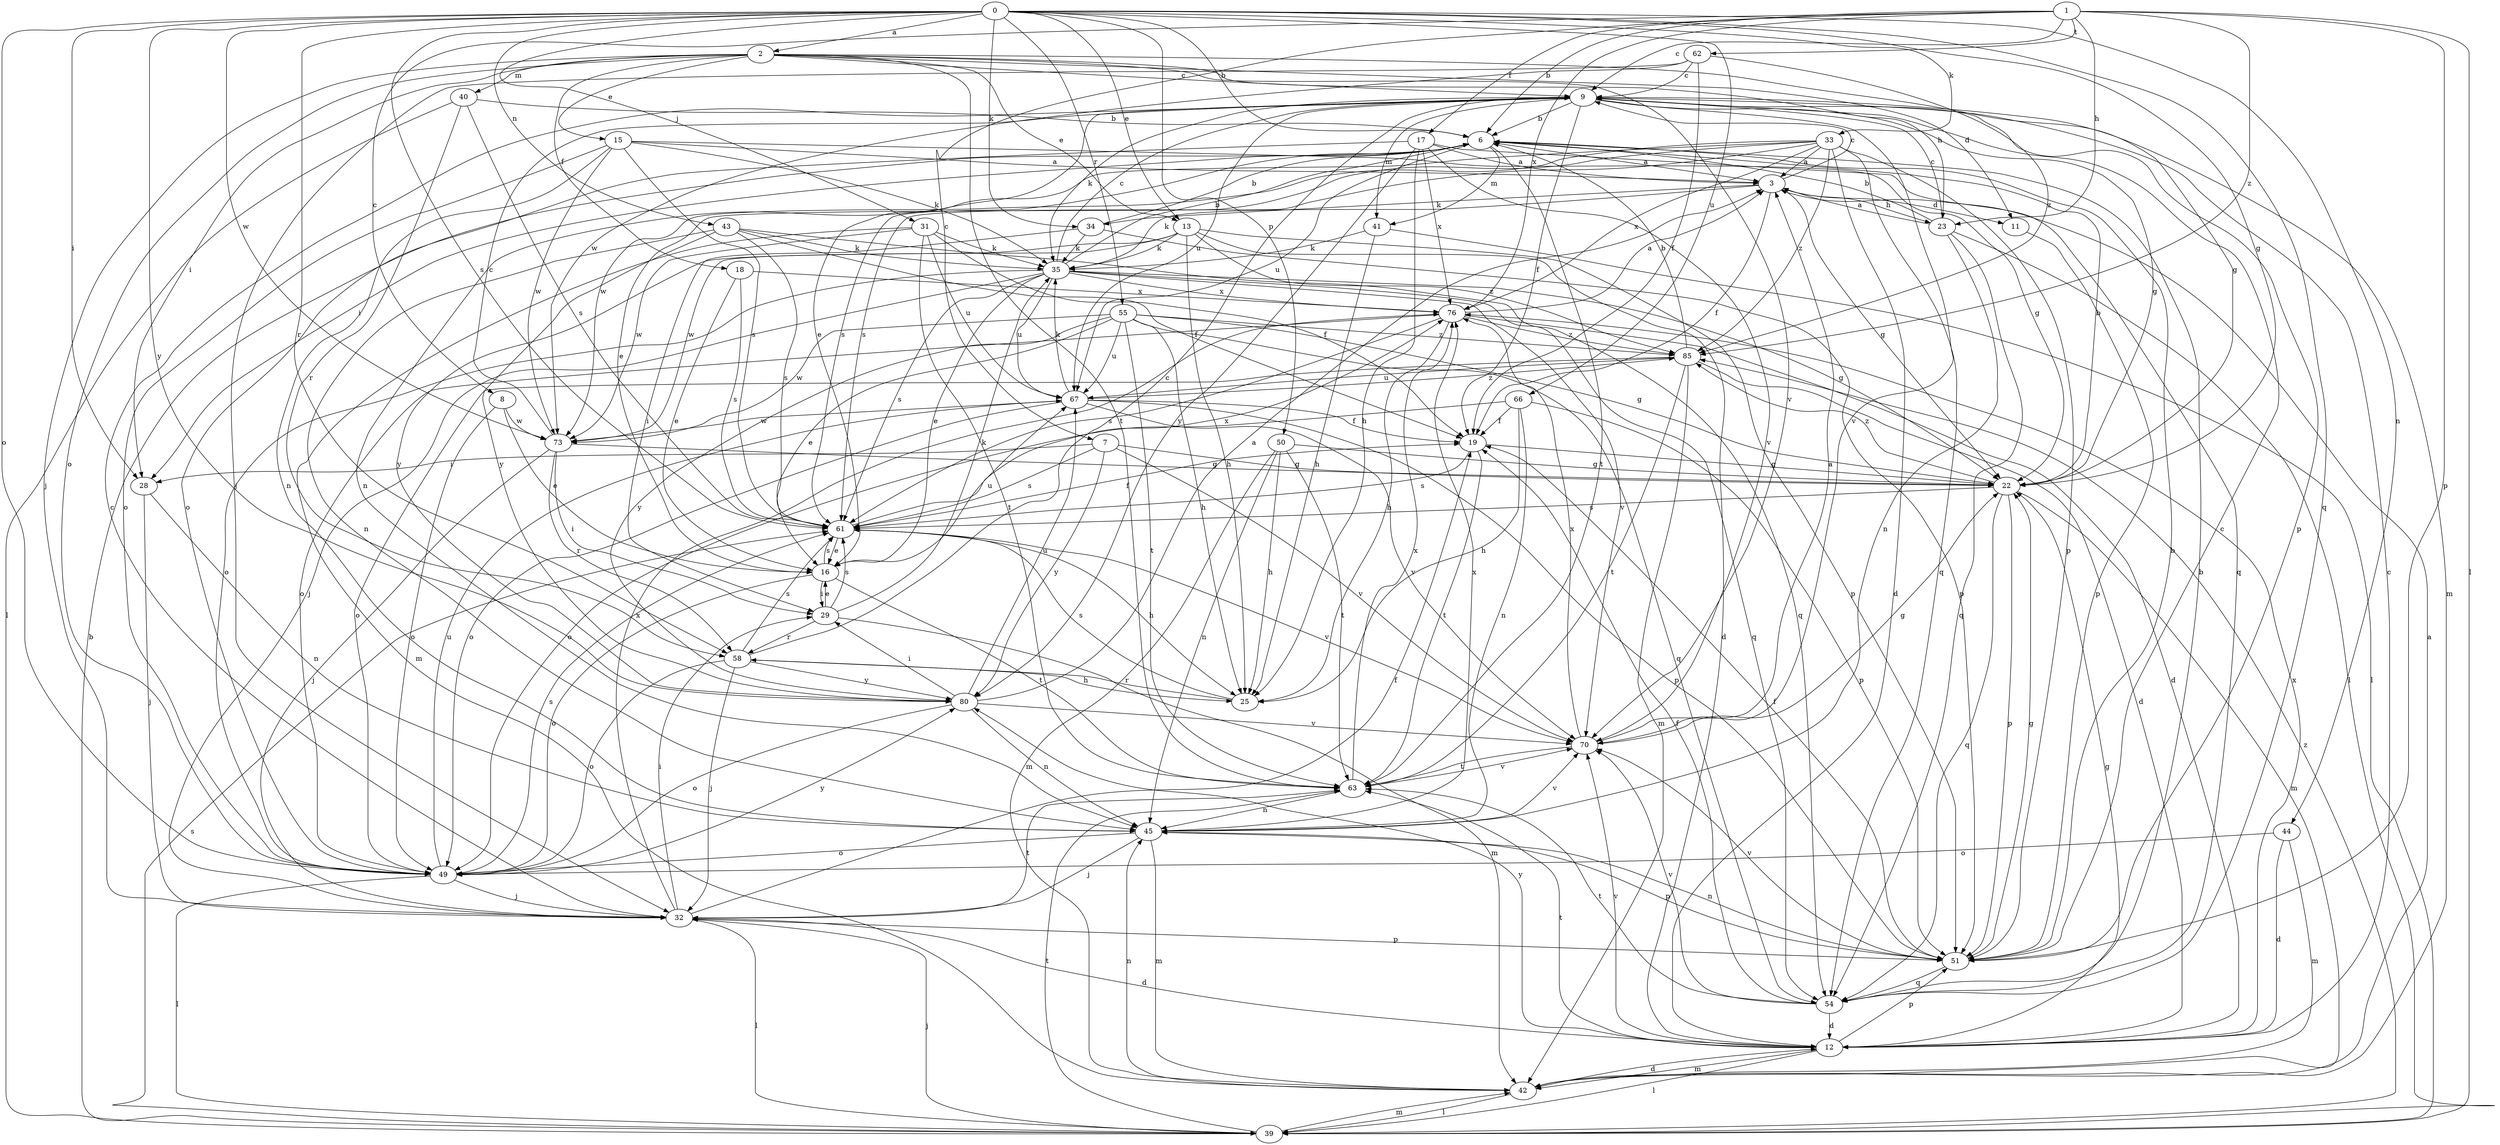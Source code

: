 strict digraph  {
0;
1;
2;
3;
6;
7;
8;
9;
11;
12;
13;
15;
16;
17;
18;
19;
22;
23;
25;
28;
29;
31;
32;
33;
34;
35;
39;
40;
41;
42;
43;
44;
45;
49;
50;
51;
54;
55;
58;
61;
62;
63;
66;
67;
70;
73;
76;
80;
85;
0 -> 2  [label=a];
0 -> 6  [label=b];
0 -> 13  [label=e];
0 -> 22  [label=g];
0 -> 28  [label=i];
0 -> 31  [label=j];
0 -> 33  [label=k];
0 -> 34  [label=k];
0 -> 43  [label=n];
0 -> 44  [label=n];
0 -> 49  [label=o];
0 -> 50  [label=p];
0 -> 54  [label=q];
0 -> 55  [label=r];
0 -> 58  [label=r];
0 -> 61  [label=s];
0 -> 66  [label=u];
0 -> 73  [label=w];
0 -> 80  [label=y];
1 -> 6  [label=b];
1 -> 7  [label=c];
1 -> 8  [label=c];
1 -> 9  [label=c];
1 -> 17  [label=f];
1 -> 23  [label=h];
1 -> 39  [label=l];
1 -> 51  [label=p];
1 -> 62  [label=t];
1 -> 76  [label=x];
1 -> 85  [label=z];
2 -> 9  [label=c];
2 -> 11  [label=d];
2 -> 13  [label=e];
2 -> 15  [label=e];
2 -> 18  [label=f];
2 -> 22  [label=g];
2 -> 23  [label=h];
2 -> 28  [label=i];
2 -> 32  [label=j];
2 -> 40  [label=m];
2 -> 49  [label=o];
2 -> 63  [label=t];
2 -> 70  [label=v];
3 -> 9  [label=c];
3 -> 11  [label=d];
3 -> 19  [label=f];
3 -> 22  [label=g];
3 -> 23  [label=h];
3 -> 34  [label=k];
3 -> 35  [label=k];
6 -> 3  [label=a];
6 -> 28  [label=i];
6 -> 41  [label=m];
6 -> 61  [label=s];
6 -> 63  [label=t];
6 -> 67  [label=u];
7 -> 22  [label=g];
7 -> 28  [label=i];
7 -> 61  [label=s];
7 -> 70  [label=v];
7 -> 80  [label=y];
8 -> 16  [label=e];
8 -> 49  [label=o];
8 -> 73  [label=w];
9 -> 6  [label=b];
9 -> 16  [label=e];
9 -> 19  [label=f];
9 -> 22  [label=g];
9 -> 35  [label=k];
9 -> 41  [label=m];
9 -> 42  [label=m];
9 -> 51  [label=p];
9 -> 67  [label=u];
9 -> 70  [label=v];
11 -> 51  [label=p];
12 -> 9  [label=c];
12 -> 22  [label=g];
12 -> 39  [label=l];
12 -> 42  [label=m];
12 -> 51  [label=p];
12 -> 63  [label=t];
12 -> 70  [label=v];
12 -> 76  [label=x];
12 -> 80  [label=y];
13 -> 12  [label=d];
13 -> 25  [label=h];
13 -> 35  [label=k];
13 -> 51  [label=p];
13 -> 73  [label=w];
13 -> 80  [label=y];
13 -> 85  [label=z];
15 -> 3  [label=a];
15 -> 22  [label=g];
15 -> 35  [label=k];
15 -> 45  [label=n];
15 -> 49  [label=o];
15 -> 61  [label=s];
15 -> 73  [label=w];
16 -> 29  [label=i];
16 -> 49  [label=o];
16 -> 61  [label=s];
16 -> 63  [label=t];
16 -> 67  [label=u];
17 -> 3  [label=a];
17 -> 25  [label=h];
17 -> 49  [label=o];
17 -> 54  [label=q];
17 -> 70  [label=v];
17 -> 76  [label=x];
17 -> 80  [label=y];
18 -> 16  [label=e];
18 -> 61  [label=s];
18 -> 76  [label=x];
19 -> 22  [label=g];
19 -> 61  [label=s];
19 -> 63  [label=t];
22 -> 6  [label=b];
22 -> 42  [label=m];
22 -> 51  [label=p];
22 -> 54  [label=q];
22 -> 61  [label=s];
22 -> 85  [label=z];
23 -> 3  [label=a];
23 -> 6  [label=b];
23 -> 9  [label=c];
23 -> 39  [label=l];
23 -> 45  [label=n];
23 -> 54  [label=q];
25 -> 58  [label=r];
25 -> 61  [label=s];
28 -> 32  [label=j];
28 -> 45  [label=n];
29 -> 16  [label=e];
29 -> 35  [label=k];
29 -> 42  [label=m];
29 -> 58  [label=r];
29 -> 61  [label=s];
31 -> 19  [label=f];
31 -> 35  [label=k];
31 -> 42  [label=m];
31 -> 63  [label=t];
31 -> 67  [label=u];
31 -> 73  [label=w];
32 -> 9  [label=c];
32 -> 12  [label=d];
32 -> 19  [label=f];
32 -> 29  [label=i];
32 -> 39  [label=l];
32 -> 51  [label=p];
32 -> 63  [label=t];
32 -> 76  [label=x];
33 -> 3  [label=a];
33 -> 12  [label=d];
33 -> 16  [label=e];
33 -> 45  [label=n];
33 -> 51  [label=p];
33 -> 54  [label=q];
33 -> 61  [label=s];
33 -> 73  [label=w];
33 -> 76  [label=x];
33 -> 85  [label=z];
34 -> 6  [label=b];
34 -> 29  [label=i];
34 -> 35  [label=k];
34 -> 51  [label=p];
35 -> 6  [label=b];
35 -> 9  [label=c];
35 -> 16  [label=e];
35 -> 22  [label=g];
35 -> 32  [label=j];
35 -> 49  [label=o];
35 -> 54  [label=q];
35 -> 61  [label=s];
35 -> 67  [label=u];
35 -> 70  [label=v];
35 -> 76  [label=x];
39 -> 6  [label=b];
39 -> 32  [label=j];
39 -> 42  [label=m];
39 -> 61  [label=s];
39 -> 63  [label=t];
39 -> 85  [label=z];
40 -> 6  [label=b];
40 -> 39  [label=l];
40 -> 58  [label=r];
40 -> 61  [label=s];
41 -> 25  [label=h];
41 -> 35  [label=k];
41 -> 39  [label=l];
42 -> 3  [label=a];
42 -> 12  [label=d];
42 -> 39  [label=l];
42 -> 45  [label=n];
43 -> 19  [label=f];
43 -> 35  [label=k];
43 -> 45  [label=n];
43 -> 54  [label=q];
43 -> 61  [label=s];
43 -> 80  [label=y];
44 -> 12  [label=d];
44 -> 42  [label=m];
44 -> 49  [label=o];
45 -> 32  [label=j];
45 -> 42  [label=m];
45 -> 49  [label=o];
45 -> 51  [label=p];
45 -> 70  [label=v];
45 -> 76  [label=x];
49 -> 32  [label=j];
49 -> 39  [label=l];
49 -> 61  [label=s];
49 -> 67  [label=u];
49 -> 80  [label=y];
50 -> 22  [label=g];
50 -> 25  [label=h];
50 -> 42  [label=m];
50 -> 45  [label=n];
50 -> 63  [label=t];
51 -> 6  [label=b];
51 -> 9  [label=c];
51 -> 19  [label=f];
51 -> 22  [label=g];
51 -> 45  [label=n];
51 -> 54  [label=q];
51 -> 70  [label=v];
54 -> 6  [label=b];
54 -> 12  [label=d];
54 -> 19  [label=f];
54 -> 63  [label=t];
54 -> 70  [label=v];
55 -> 16  [label=e];
55 -> 22  [label=g];
55 -> 25  [label=h];
55 -> 54  [label=q];
55 -> 63  [label=t];
55 -> 67  [label=u];
55 -> 73  [label=w];
55 -> 80  [label=y];
55 -> 85  [label=z];
58 -> 9  [label=c];
58 -> 25  [label=h];
58 -> 32  [label=j];
58 -> 49  [label=o];
58 -> 61  [label=s];
58 -> 80  [label=y];
61 -> 16  [label=e];
61 -> 19  [label=f];
61 -> 25  [label=h];
61 -> 70  [label=v];
61 -> 76  [label=x];
62 -> 9  [label=c];
62 -> 19  [label=f];
62 -> 32  [label=j];
62 -> 73  [label=w];
62 -> 85  [label=z];
63 -> 45  [label=n];
63 -> 70  [label=v];
63 -> 76  [label=x];
66 -> 19  [label=f];
66 -> 25  [label=h];
66 -> 45  [label=n];
66 -> 49  [label=o];
66 -> 51  [label=p];
67 -> 19  [label=f];
67 -> 35  [label=k];
67 -> 49  [label=o];
67 -> 51  [label=p];
67 -> 70  [label=v];
67 -> 73  [label=w];
67 -> 85  [label=z];
70 -> 3  [label=a];
70 -> 22  [label=g];
70 -> 63  [label=t];
70 -> 76  [label=x];
73 -> 9  [label=c];
73 -> 22  [label=g];
73 -> 29  [label=i];
73 -> 32  [label=j];
73 -> 58  [label=r];
76 -> 3  [label=a];
76 -> 12  [label=d];
76 -> 25  [label=h];
76 -> 49  [label=o];
76 -> 61  [label=s];
76 -> 85  [label=z];
80 -> 3  [label=a];
80 -> 29  [label=i];
80 -> 45  [label=n];
80 -> 49  [label=o];
80 -> 67  [label=u];
80 -> 70  [label=v];
85 -> 6  [label=b];
85 -> 12  [label=d];
85 -> 42  [label=m];
85 -> 49  [label=o];
85 -> 63  [label=t];
85 -> 67  [label=u];
}
